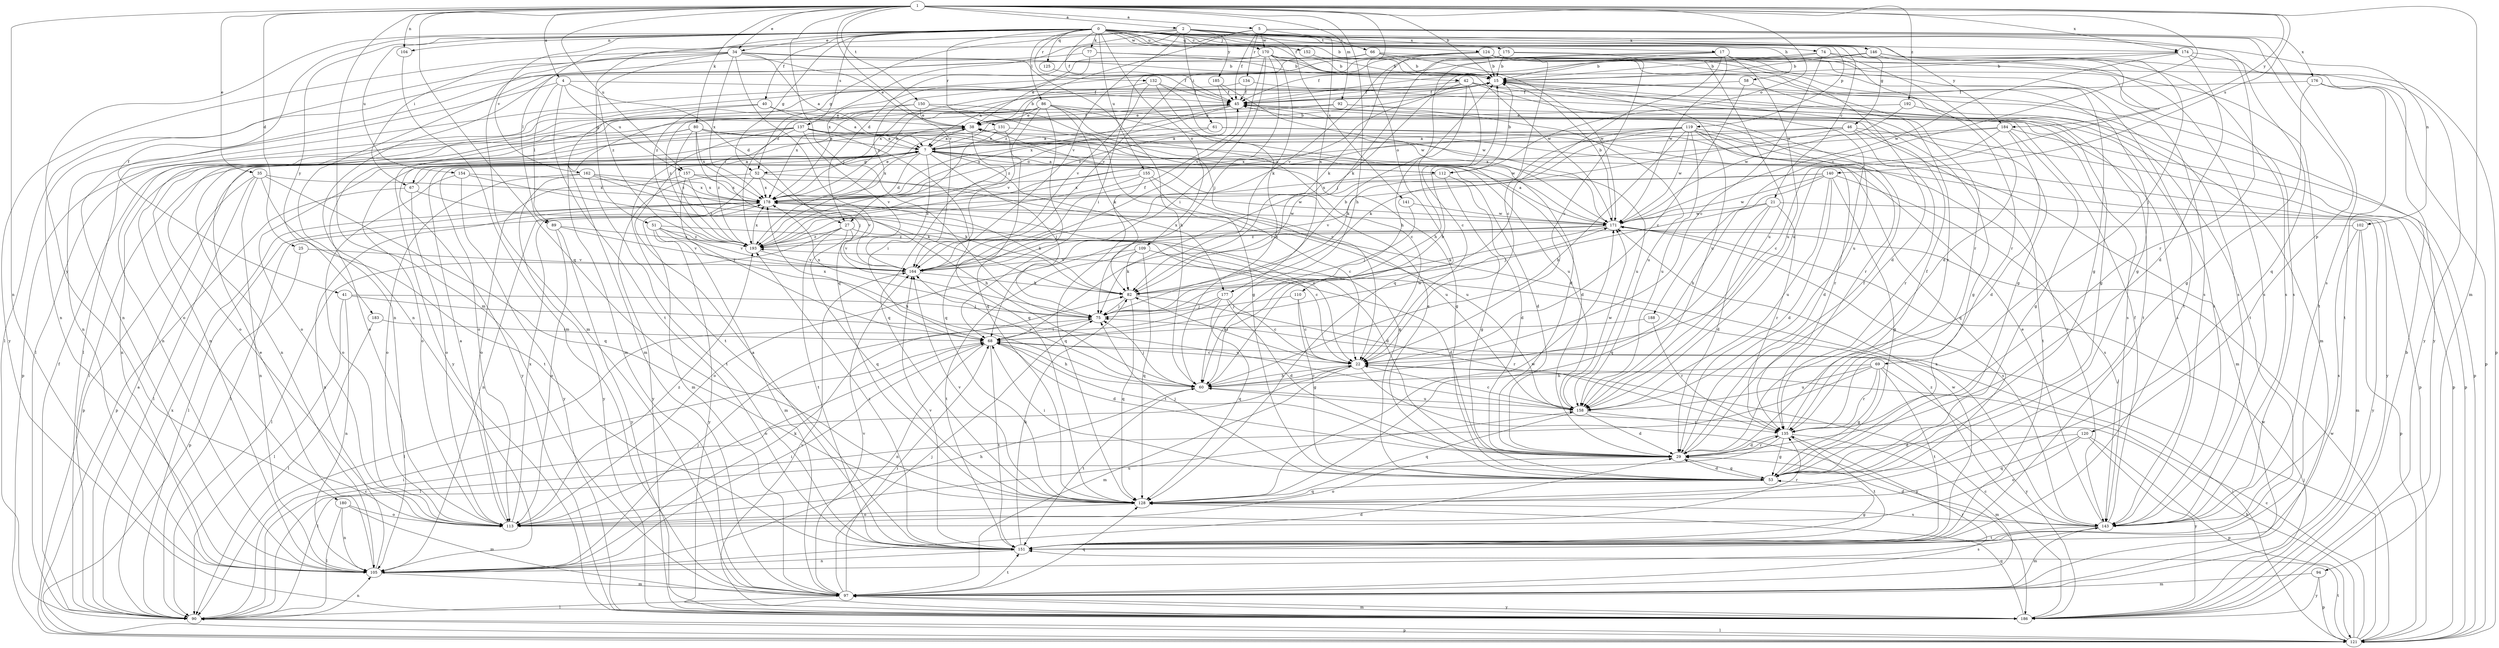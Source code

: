 strict digraph  {
0;
1;
2;
4;
5;
7;
15;
17;
21;
22;
25;
27;
29;
34;
35;
38;
40;
41;
42;
45;
46;
51;
52;
53;
58;
60;
61;
66;
67;
68;
69;
74;
75;
77;
80;
82;
86;
89;
90;
92;
94;
97;
102;
104;
105;
109;
110;
112;
113;
119;
120;
121;
124;
125;
128;
131;
132;
134;
135;
137;
140;
141;
143;
146;
150;
151;
152;
154;
155;
157;
158;
162;
164;
170;
171;
174;
175;
176;
177;
178;
180;
183;
184;
185;
186;
188;
192;
193;
0 -> 15  [label=b];
0 -> 17  [label=c];
0 -> 21  [label=c];
0 -> 34  [label=e];
0 -> 40  [label=f];
0 -> 41  [label=f];
0 -> 42  [label=f];
0 -> 45  [label=f];
0 -> 46  [label=g];
0 -> 51  [label=g];
0 -> 52  [label=g];
0 -> 58  [label=h];
0 -> 69  [label=j];
0 -> 74  [label=j];
0 -> 77  [label=k];
0 -> 86  [label=l];
0 -> 102  [label=n];
0 -> 104  [label=n];
0 -> 109  [label=o];
0 -> 119  [label=p];
0 -> 124  [label=q];
0 -> 125  [label=q];
0 -> 131  [label=r];
0 -> 132  [label=r];
0 -> 137  [label=s];
0 -> 146  [label=t];
0 -> 152  [label=u];
0 -> 154  [label=u];
0 -> 155  [label=u];
0 -> 162  [label=v];
0 -> 170  [label=w];
0 -> 174  [label=x];
0 -> 180  [label=y];
0 -> 183  [label=y];
1 -> 2  [label=a];
1 -> 4  [label=a];
1 -> 5  [label=a];
1 -> 15  [label=b];
1 -> 25  [label=d];
1 -> 34  [label=e];
1 -> 35  [label=e];
1 -> 60  [label=h];
1 -> 75  [label=j];
1 -> 80  [label=k];
1 -> 92  [label=m];
1 -> 94  [label=m];
1 -> 97  [label=m];
1 -> 104  [label=n];
1 -> 105  [label=n];
1 -> 110  [label=o];
1 -> 112  [label=o];
1 -> 128  [label=q];
1 -> 140  [label=s];
1 -> 150  [label=t];
1 -> 157  [label=u];
1 -> 164  [label=v];
1 -> 174  [label=x];
1 -> 184  [label=y];
1 -> 188  [label=z];
1 -> 192  [label=z];
2 -> 27  [label=d];
2 -> 52  [label=g];
2 -> 61  [label=i];
2 -> 66  [label=i];
2 -> 89  [label=l];
2 -> 128  [label=q];
2 -> 141  [label=s];
2 -> 164  [label=v];
2 -> 175  [label=x];
2 -> 184  [label=y];
2 -> 185  [label=y];
2 -> 193  [label=z];
4 -> 27  [label=d];
4 -> 45  [label=f];
4 -> 89  [label=l];
4 -> 105  [label=n];
4 -> 151  [label=t];
4 -> 157  [label=u];
5 -> 45  [label=f];
5 -> 67  [label=i];
5 -> 120  [label=p];
5 -> 134  [label=r];
5 -> 143  [label=s];
5 -> 170  [label=w];
5 -> 176  [label=x];
5 -> 177  [label=x];
5 -> 193  [label=z];
7 -> 15  [label=b];
7 -> 27  [label=d];
7 -> 29  [label=d];
7 -> 52  [label=g];
7 -> 67  [label=i];
7 -> 68  [label=i];
7 -> 75  [label=j];
7 -> 112  [label=o];
7 -> 113  [label=o];
7 -> 177  [label=x];
7 -> 178  [label=x];
15 -> 45  [label=f];
15 -> 53  [label=g];
15 -> 97  [label=m];
15 -> 151  [label=t];
15 -> 158  [label=u];
15 -> 178  [label=x];
17 -> 15  [label=b];
17 -> 45  [label=f];
17 -> 60  [label=h];
17 -> 128  [label=q];
17 -> 135  [label=r];
17 -> 151  [label=t];
17 -> 158  [label=u];
17 -> 171  [label=w];
21 -> 29  [label=d];
21 -> 75  [label=j];
21 -> 128  [label=q];
21 -> 135  [label=r];
21 -> 171  [label=w];
21 -> 186  [label=y];
22 -> 60  [label=h];
22 -> 82  [label=k];
22 -> 97  [label=m];
22 -> 186  [label=y];
25 -> 121  [label=p];
25 -> 164  [label=v];
27 -> 29  [label=d];
27 -> 90  [label=l];
27 -> 128  [label=q];
27 -> 151  [label=t];
27 -> 164  [label=v];
27 -> 193  [label=z];
29 -> 45  [label=f];
29 -> 53  [label=g];
29 -> 68  [label=i];
29 -> 113  [label=o];
29 -> 135  [label=r];
34 -> 7  [label=a];
34 -> 15  [label=b];
34 -> 38  [label=e];
34 -> 60  [label=h];
34 -> 97  [label=m];
34 -> 105  [label=n];
34 -> 128  [label=q];
34 -> 178  [label=x];
34 -> 186  [label=y];
34 -> 193  [label=z];
35 -> 90  [label=l];
35 -> 105  [label=n];
35 -> 121  [label=p];
35 -> 128  [label=q];
35 -> 151  [label=t];
35 -> 178  [label=x];
38 -> 7  [label=a];
38 -> 15  [label=b];
38 -> 45  [label=f];
38 -> 113  [label=o];
38 -> 128  [label=q];
38 -> 135  [label=r];
38 -> 186  [label=y];
40 -> 7  [label=a];
40 -> 38  [label=e];
40 -> 97  [label=m];
40 -> 105  [label=n];
41 -> 75  [label=j];
41 -> 90  [label=l];
41 -> 105  [label=n];
41 -> 158  [label=u];
42 -> 22  [label=c];
42 -> 45  [label=f];
42 -> 53  [label=g];
42 -> 60  [label=h];
42 -> 90  [label=l];
42 -> 151  [label=t];
42 -> 158  [label=u];
42 -> 193  [label=z];
45 -> 38  [label=e];
45 -> 53  [label=g];
45 -> 143  [label=s];
45 -> 178  [label=x];
45 -> 193  [label=z];
46 -> 7  [label=a];
46 -> 82  [label=k];
46 -> 113  [label=o];
46 -> 121  [label=p];
46 -> 135  [label=r];
46 -> 151  [label=t];
51 -> 22  [label=c];
51 -> 60  [label=h];
51 -> 97  [label=m];
51 -> 164  [label=v];
51 -> 186  [label=y];
51 -> 193  [label=z];
52 -> 97  [label=m];
52 -> 158  [label=u];
52 -> 164  [label=v];
52 -> 178  [label=x];
52 -> 186  [label=y];
53 -> 29  [label=d];
53 -> 38  [label=e];
53 -> 68  [label=i];
53 -> 75  [label=j];
53 -> 128  [label=q];
58 -> 22  [label=c];
58 -> 45  [label=f];
58 -> 135  [label=r];
60 -> 15  [label=b];
60 -> 22  [label=c];
60 -> 75  [label=j];
60 -> 151  [label=t];
60 -> 158  [label=u];
60 -> 164  [label=v];
61 -> 7  [label=a];
61 -> 128  [label=q];
61 -> 178  [label=x];
61 -> 186  [label=y];
66 -> 15  [label=b];
66 -> 53  [label=g];
66 -> 90  [label=l];
66 -> 105  [label=n];
66 -> 171  [label=w];
67 -> 7  [label=a];
67 -> 82  [label=k];
67 -> 113  [label=o];
67 -> 121  [label=p];
68 -> 22  [label=c];
68 -> 29  [label=d];
68 -> 60  [label=h];
68 -> 105  [label=n];
68 -> 113  [label=o];
68 -> 151  [label=t];
68 -> 171  [label=w];
68 -> 178  [label=x];
69 -> 53  [label=g];
69 -> 60  [label=h];
69 -> 90  [label=l];
69 -> 135  [label=r];
69 -> 151  [label=t];
69 -> 158  [label=u];
69 -> 186  [label=y];
74 -> 15  [label=b];
74 -> 22  [label=c];
74 -> 29  [label=d];
74 -> 143  [label=s];
74 -> 193  [label=z];
75 -> 15  [label=b];
75 -> 68  [label=i];
75 -> 178  [label=x];
77 -> 15  [label=b];
77 -> 38  [label=e];
77 -> 105  [label=n];
77 -> 135  [label=r];
80 -> 7  [label=a];
80 -> 75  [label=j];
80 -> 105  [label=n];
80 -> 113  [label=o];
80 -> 158  [label=u];
80 -> 171  [label=w];
80 -> 178  [label=x];
80 -> 193  [label=z];
82 -> 75  [label=j];
82 -> 128  [label=q];
82 -> 135  [label=r];
86 -> 22  [label=c];
86 -> 29  [label=d];
86 -> 38  [label=e];
86 -> 82  [label=k];
86 -> 97  [label=m];
86 -> 121  [label=p];
86 -> 128  [label=q];
86 -> 135  [label=r];
86 -> 164  [label=v];
86 -> 186  [label=y];
86 -> 193  [label=z];
89 -> 113  [label=o];
89 -> 164  [label=v];
89 -> 186  [label=y];
89 -> 193  [label=z];
90 -> 7  [label=a];
90 -> 22  [label=c];
90 -> 45  [label=f];
90 -> 68  [label=i];
90 -> 105  [label=n];
90 -> 121  [label=p];
90 -> 178  [label=x];
92 -> 38  [label=e];
92 -> 105  [label=n];
92 -> 143  [label=s];
92 -> 158  [label=u];
94 -> 97  [label=m];
94 -> 121  [label=p];
94 -> 186  [label=y];
97 -> 68  [label=i];
97 -> 75  [label=j];
97 -> 90  [label=l];
97 -> 128  [label=q];
97 -> 135  [label=r];
97 -> 151  [label=t];
97 -> 164  [label=v];
97 -> 186  [label=y];
102 -> 97  [label=m];
102 -> 121  [label=p];
102 -> 143  [label=s];
102 -> 193  [label=z];
104 -> 97  [label=m];
105 -> 29  [label=d];
105 -> 38  [label=e];
105 -> 68  [label=i];
105 -> 75  [label=j];
105 -> 82  [label=k];
105 -> 97  [label=m];
105 -> 143  [label=s];
105 -> 178  [label=x];
109 -> 29  [label=d];
109 -> 82  [label=k];
109 -> 128  [label=q];
109 -> 151  [label=t];
109 -> 164  [label=v];
110 -> 22  [label=c];
110 -> 53  [label=g];
110 -> 75  [label=j];
112 -> 7  [label=a];
112 -> 15  [label=b];
112 -> 29  [label=d];
112 -> 53  [label=g];
112 -> 90  [label=l];
113 -> 7  [label=a];
113 -> 60  [label=h];
113 -> 135  [label=r];
113 -> 158  [label=u];
113 -> 178  [label=x];
113 -> 193  [label=z];
119 -> 7  [label=a];
119 -> 29  [label=d];
119 -> 60  [label=h];
119 -> 68  [label=i];
119 -> 82  [label=k];
119 -> 97  [label=m];
119 -> 121  [label=p];
119 -> 143  [label=s];
119 -> 158  [label=u];
119 -> 171  [label=w];
119 -> 178  [label=x];
120 -> 29  [label=d];
120 -> 113  [label=o];
120 -> 121  [label=p];
120 -> 128  [label=q];
120 -> 186  [label=y];
121 -> 22  [label=c];
121 -> 60  [label=h];
121 -> 68  [label=i];
121 -> 75  [label=j];
121 -> 90  [label=l];
121 -> 151  [label=t];
121 -> 171  [label=w];
124 -> 15  [label=b];
124 -> 22  [label=c];
124 -> 29  [label=d];
124 -> 53  [label=g];
124 -> 68  [label=i];
124 -> 82  [label=k];
124 -> 143  [label=s];
124 -> 151  [label=t];
124 -> 158  [label=u];
124 -> 164  [label=v];
124 -> 193  [label=z];
125 -> 45  [label=f];
128 -> 113  [label=o];
128 -> 143  [label=s];
128 -> 164  [label=v];
128 -> 171  [label=w];
131 -> 7  [label=a];
131 -> 53  [label=g];
131 -> 90  [label=l];
131 -> 128  [label=q];
132 -> 7  [label=a];
132 -> 45  [label=f];
132 -> 60  [label=h];
132 -> 164  [label=v];
132 -> 171  [label=w];
134 -> 45  [label=f];
134 -> 90  [label=l];
134 -> 143  [label=s];
135 -> 29  [label=d];
135 -> 45  [label=f];
135 -> 53  [label=g];
135 -> 90  [label=l];
135 -> 97  [label=m];
135 -> 151  [label=t];
137 -> 7  [label=a];
137 -> 29  [label=d];
137 -> 105  [label=n];
137 -> 113  [label=o];
137 -> 128  [label=q];
137 -> 151  [label=t];
137 -> 158  [label=u];
137 -> 164  [label=v];
137 -> 193  [label=z];
140 -> 29  [label=d];
140 -> 53  [label=g];
140 -> 60  [label=h];
140 -> 143  [label=s];
140 -> 158  [label=u];
140 -> 164  [label=v];
140 -> 171  [label=w];
140 -> 178  [label=x];
141 -> 75  [label=j];
141 -> 171  [label=w];
143 -> 29  [label=d];
143 -> 38  [label=e];
143 -> 45  [label=f];
143 -> 97  [label=m];
143 -> 151  [label=t];
143 -> 178  [label=x];
143 -> 193  [label=z];
146 -> 15  [label=b];
146 -> 75  [label=j];
146 -> 143  [label=s];
146 -> 158  [label=u];
146 -> 186  [label=y];
150 -> 22  [label=c];
150 -> 38  [label=e];
150 -> 53  [label=g];
150 -> 113  [label=o];
150 -> 178  [label=x];
151 -> 7  [label=a];
151 -> 53  [label=g];
151 -> 82  [label=k];
151 -> 105  [label=n];
151 -> 164  [label=v];
151 -> 171  [label=w];
151 -> 193  [label=z];
152 -> 15  [label=b];
154 -> 60  [label=h];
154 -> 113  [label=o];
154 -> 178  [label=x];
154 -> 186  [label=y];
155 -> 22  [label=c];
155 -> 128  [label=q];
155 -> 158  [label=u];
155 -> 178  [label=x];
155 -> 193  [label=z];
157 -> 68  [label=i];
157 -> 113  [label=o];
157 -> 171  [label=w];
157 -> 178  [label=x];
157 -> 193  [label=z];
158 -> 22  [label=c];
158 -> 29  [label=d];
158 -> 128  [label=q];
158 -> 135  [label=r];
158 -> 171  [label=w];
162 -> 53  [label=g];
162 -> 82  [label=k];
162 -> 113  [label=o];
162 -> 151  [label=t];
162 -> 178  [label=x];
162 -> 186  [label=y];
164 -> 45  [label=f];
164 -> 82  [label=k];
170 -> 15  [label=b];
170 -> 68  [label=i];
170 -> 75  [label=j];
170 -> 82  [label=k];
170 -> 105  [label=n];
170 -> 143  [label=s];
170 -> 164  [label=v];
170 -> 171  [label=w];
170 -> 178  [label=x];
170 -> 186  [label=y];
171 -> 7  [label=a];
171 -> 15  [label=b];
171 -> 82  [label=k];
171 -> 113  [label=o];
171 -> 143  [label=s];
171 -> 193  [label=z];
174 -> 15  [label=b];
174 -> 29  [label=d];
174 -> 45  [label=f];
174 -> 121  [label=p];
174 -> 135  [label=r];
174 -> 171  [label=w];
175 -> 15  [label=b];
175 -> 22  [label=c];
175 -> 82  [label=k];
175 -> 143  [label=s];
175 -> 164  [label=v];
176 -> 45  [label=f];
176 -> 53  [label=g];
176 -> 121  [label=p];
176 -> 151  [label=t];
177 -> 22  [label=c];
177 -> 29  [label=d];
177 -> 75  [label=j];
177 -> 90  [label=l];
177 -> 128  [label=q];
178 -> 15  [label=b];
178 -> 22  [label=c];
178 -> 38  [label=e];
178 -> 82  [label=k];
178 -> 90  [label=l];
178 -> 105  [label=n];
178 -> 171  [label=w];
180 -> 90  [label=l];
180 -> 97  [label=m];
180 -> 105  [label=n];
180 -> 113  [label=o];
183 -> 68  [label=i];
183 -> 90  [label=l];
184 -> 7  [label=a];
184 -> 22  [label=c];
184 -> 29  [label=d];
184 -> 53  [label=g];
184 -> 121  [label=p];
184 -> 178  [label=x];
185 -> 45  [label=f];
185 -> 171  [label=w];
185 -> 193  [label=z];
186 -> 15  [label=b];
186 -> 22  [label=c];
186 -> 97  [label=m];
186 -> 128  [label=q];
186 -> 164  [label=v];
186 -> 171  [label=w];
188 -> 68  [label=i];
188 -> 135  [label=r];
192 -> 38  [label=e];
192 -> 121  [label=p];
192 -> 171  [label=w];
193 -> 164  [label=v];
193 -> 178  [label=x];
}
